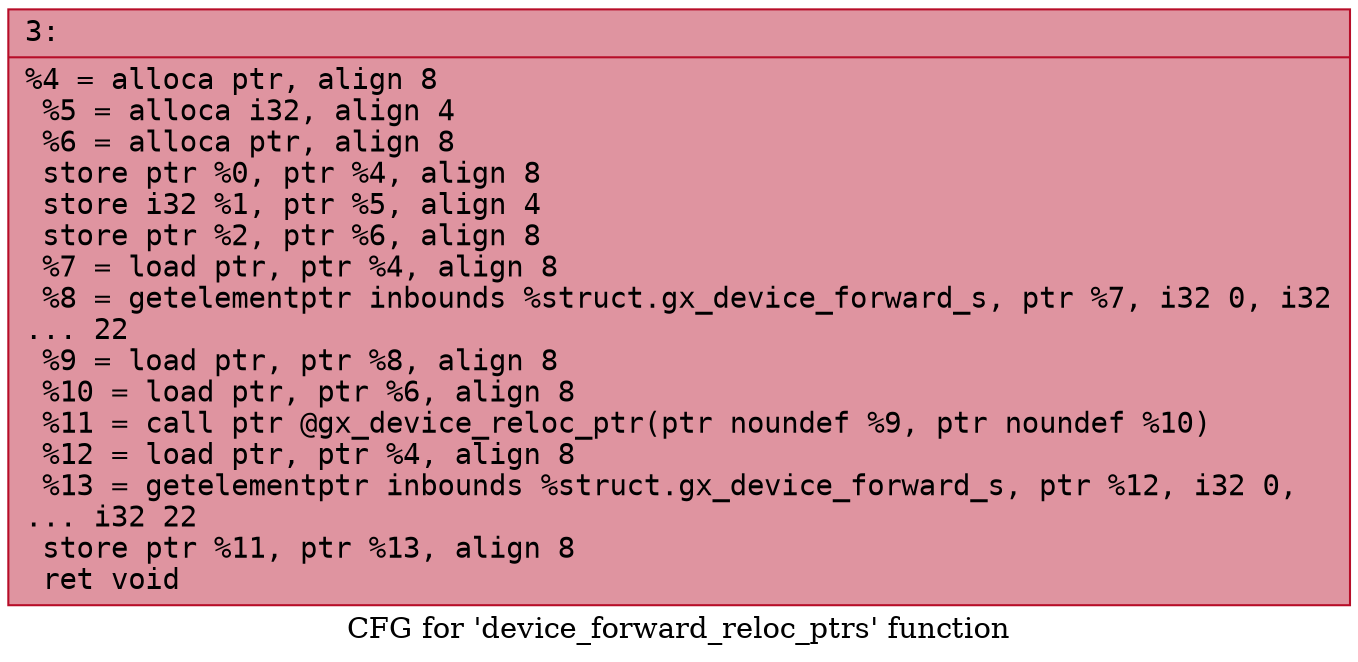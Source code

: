 digraph "CFG for 'device_forward_reloc_ptrs' function" {
	label="CFG for 'device_forward_reloc_ptrs' function";

	Node0x600001eec8c0 [shape=record,color="#b70d28ff", style=filled, fillcolor="#b70d2870" fontname="Courier",label="{3:\l|  %4 = alloca ptr, align 8\l  %5 = alloca i32, align 4\l  %6 = alloca ptr, align 8\l  store ptr %0, ptr %4, align 8\l  store i32 %1, ptr %5, align 4\l  store ptr %2, ptr %6, align 8\l  %7 = load ptr, ptr %4, align 8\l  %8 = getelementptr inbounds %struct.gx_device_forward_s, ptr %7, i32 0, i32\l... 22\l  %9 = load ptr, ptr %8, align 8\l  %10 = load ptr, ptr %6, align 8\l  %11 = call ptr @gx_device_reloc_ptr(ptr noundef %9, ptr noundef %10)\l  %12 = load ptr, ptr %4, align 8\l  %13 = getelementptr inbounds %struct.gx_device_forward_s, ptr %12, i32 0,\l... i32 22\l  store ptr %11, ptr %13, align 8\l  ret void\l}"];
}
